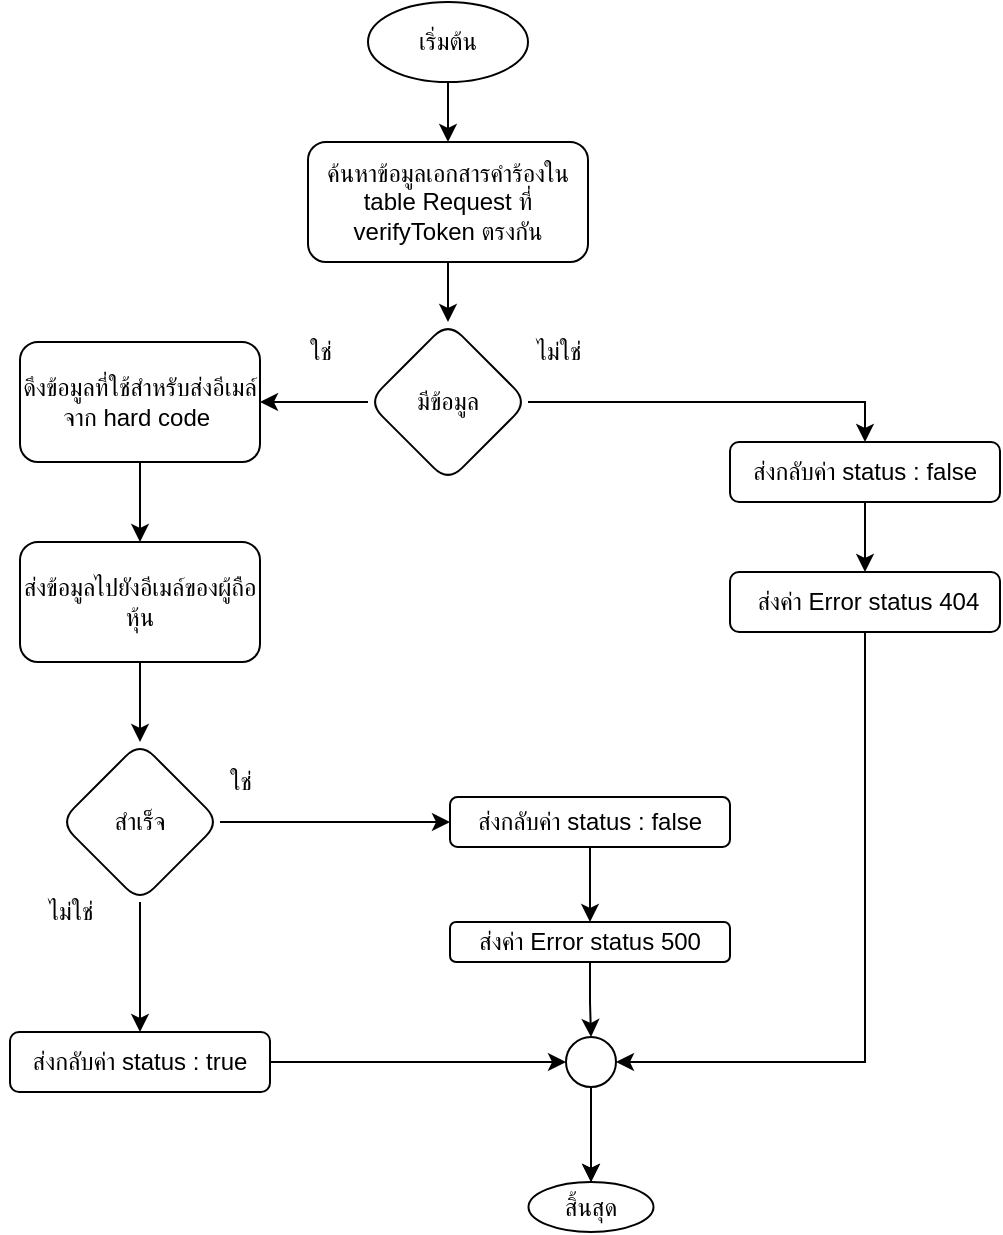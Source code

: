 <mxfile version="20.2.8" type="github">
  <diagram id="J5CXNunvpbEk2Il5hcfe" name="หน้า-1">
    <mxGraphModel dx="1783" dy="921" grid="1" gridSize="10" guides="1" tooltips="1" connect="1" arrows="1" fold="1" page="1" pageScale="1" pageWidth="827" pageHeight="1169" math="0" shadow="0">
      <root>
        <mxCell id="0" />
        <mxCell id="1" parent="0" />
        <mxCell id="_ClHCa8RTqeGYGbrdG_7-5" value="" style="edgeStyle=orthogonalEdgeStyle;rounded=0;orthogonalLoop=1;jettySize=auto;html=1;" parent="1" source="_ClHCa8RTqeGYGbrdG_7-1" target="_ClHCa8RTqeGYGbrdG_7-4" edge="1">
          <mxGeometry relative="1" as="geometry" />
        </mxCell>
        <mxCell id="_ClHCa8RTqeGYGbrdG_7-1" value="เริ่มต้น" style="ellipse;whiteSpace=wrap;html=1;" parent="1" vertex="1">
          <mxGeometry x="374" y="40" width="80" height="40" as="geometry" />
        </mxCell>
        <mxCell id="_ClHCa8RTqeGYGbrdG_7-7" value="" style="edgeStyle=orthogonalEdgeStyle;rounded=0;orthogonalLoop=1;jettySize=auto;html=1;" parent="1" source="_ClHCa8RTqeGYGbrdG_7-4" target="_ClHCa8RTqeGYGbrdG_7-6" edge="1">
          <mxGeometry relative="1" as="geometry" />
        </mxCell>
        <mxCell id="_ClHCa8RTqeGYGbrdG_7-4" value="ค้นหาข้อมูลเอกสารคำร้องใน table Request ที่ verifyToken ตรงกัน" style="rounded=1;whiteSpace=wrap;html=1;" parent="1" vertex="1">
          <mxGeometry x="344" y="110" width="140" height="60" as="geometry" />
        </mxCell>
        <mxCell id="_ClHCa8RTqeGYGbrdG_7-13" value="" style="edgeStyle=orthogonalEdgeStyle;rounded=0;orthogonalLoop=1;jettySize=auto;html=1;" parent="1" source="_ClHCa8RTqeGYGbrdG_7-6" target="_ClHCa8RTqeGYGbrdG_7-12" edge="1">
          <mxGeometry relative="1" as="geometry" />
        </mxCell>
        <mxCell id="_ClHCa8RTqeGYGbrdG_7-25" value="" style="edgeStyle=orthogonalEdgeStyle;rounded=0;orthogonalLoop=1;jettySize=auto;html=1;" parent="1" source="_ClHCa8RTqeGYGbrdG_7-12" target="_ClHCa8RTqeGYGbrdG_7-24" edge="1">
          <mxGeometry relative="1" as="geometry" />
        </mxCell>
        <mxCell id="_ClHCa8RTqeGYGbrdG_7-12" value="ดึงข้อมูลที่ใช้สำหรับส่งอีเมล์จาก hard code&amp;nbsp;" style="whiteSpace=wrap;html=1;rounded=1;" parent="1" vertex="1">
          <mxGeometry x="200" y="210" width="120" height="60" as="geometry" />
        </mxCell>
        <mxCell id="_EXyEH6h7xQQLOxOVk3m-9" style="edgeStyle=orthogonalEdgeStyle;rounded=0;orthogonalLoop=1;jettySize=auto;html=1;entryX=1;entryY=0.5;entryDx=0;entryDy=0;" edge="1" parent="1" source="_ClHCa8RTqeGYGbrdG_7-14" target="_ClHCa8RTqeGYGbrdG_7-19">
          <mxGeometry relative="1" as="geometry">
            <Array as="points">
              <mxPoint x="623" y="570" />
            </Array>
          </mxGeometry>
        </mxCell>
        <mxCell id="_ClHCa8RTqeGYGbrdG_7-14" value="&amp;nbsp;ส่งค่า Error status 404" style="whiteSpace=wrap;html=1;rounded=1;" parent="1" vertex="1">
          <mxGeometry x="555" y="325" width="135" height="30" as="geometry" />
        </mxCell>
        <mxCell id="_EXyEH6h7xQQLOxOVk3m-7" value="" style="edgeStyle=orthogonalEdgeStyle;rounded=0;orthogonalLoop=1;jettySize=auto;html=1;" edge="1" parent="1" source="_ClHCa8RTqeGYGbrdG_7-16" target="_ClHCa8RTqeGYGbrdG_7-14">
          <mxGeometry relative="1" as="geometry" />
        </mxCell>
        <mxCell id="_ClHCa8RTqeGYGbrdG_7-16" value="ส่งกลับค่า status : false" style="whiteSpace=wrap;html=1;rounded=1;" parent="1" vertex="1">
          <mxGeometry x="555" y="260" width="135" height="30" as="geometry" />
        </mxCell>
        <mxCell id="_ClHCa8RTqeGYGbrdG_7-20" value="ใช่" style="text;html=1;align=center;verticalAlign=middle;resizable=0;points=[];autosize=1;strokeColor=none;fillColor=none;" parent="1" vertex="1">
          <mxGeometry x="330" y="200" width="40" height="30" as="geometry" />
        </mxCell>
        <mxCell id="_ClHCa8RTqeGYGbrdG_7-24" value="ส่งข้อมูลไปยังอีเมล์ของผู้ถือหุ้น" style="whiteSpace=wrap;html=1;rounded=1;" parent="1" vertex="1">
          <mxGeometry x="200" y="310" width="120" height="60" as="geometry" />
        </mxCell>
        <mxCell id="_ClHCa8RTqeGYGbrdG_7-31" style="edgeStyle=orthogonalEdgeStyle;rounded=0;orthogonalLoop=1;jettySize=auto;html=1;exitX=1;exitY=0.5;exitDx=0;exitDy=0;" parent="1" source="_ClHCa8RTqeGYGbrdG_7-28" target="_ClHCa8RTqeGYGbrdG_7-19" edge="1">
          <mxGeometry relative="1" as="geometry">
            <Array as="points" />
          </mxGeometry>
        </mxCell>
        <mxCell id="_ClHCa8RTqeGYGbrdG_7-39" value="" style="edgeStyle=orthogonalEdgeStyle;rounded=0;orthogonalLoop=1;jettySize=auto;html=1;" parent="1" source="_ClHCa8RTqeGYGbrdG_7-33" target="_ClHCa8RTqeGYGbrdG_7-38" edge="1">
          <mxGeometry relative="1" as="geometry" />
        </mxCell>
        <mxCell id="_EXyEH6h7xQQLOxOVk3m-11" style="edgeStyle=orthogonalEdgeStyle;rounded=0;orthogonalLoop=1;jettySize=auto;html=1;entryX=0.5;entryY=0;entryDx=0;entryDy=0;" edge="1" parent="1" source="_ClHCa8RTqeGYGbrdG_7-38" target="_ClHCa8RTqeGYGbrdG_7-19">
          <mxGeometry relative="1" as="geometry" />
        </mxCell>
        <mxCell id="_ClHCa8RTqeGYGbrdG_7-38" value="ส่งค่า Error status 500" style="whiteSpace=wrap;html=1;rounded=1;" parent="1" vertex="1">
          <mxGeometry x="415" y="500" width="140" height="20" as="geometry" />
        </mxCell>
        <mxCell id="_EXyEH6h7xQQLOxOVk3m-1" value="" style="group" vertex="1" connectable="0" parent="1">
          <mxGeometry x="374" y="200" width="120" height="80" as="geometry" />
        </mxCell>
        <mxCell id="_ClHCa8RTqeGYGbrdG_7-6" value="มีข้อมูล" style="rhombus;whiteSpace=wrap;html=1;rounded=1;" parent="_EXyEH6h7xQQLOxOVk3m-1" vertex="1">
          <mxGeometry width="80" height="80" as="geometry" />
        </mxCell>
        <mxCell id="_ClHCa8RTqeGYGbrdG_7-10" value="ไม่ใช่" style="text;html=1;align=center;verticalAlign=middle;resizable=0;points=[];autosize=1;strokeColor=none;fillColor=none;" parent="_EXyEH6h7xQQLOxOVk3m-1" vertex="1">
          <mxGeometry x="70" width="50" height="30" as="geometry" />
        </mxCell>
        <mxCell id="_EXyEH6h7xQQLOxOVk3m-5" value="" style="group" vertex="1" connectable="0" parent="1">
          <mxGeometry x="190" y="315" width="140" height="270" as="geometry" />
        </mxCell>
        <mxCell id="_ClHCa8RTqeGYGbrdG_7-26" value="สำเร็จ" style="rhombus;whiteSpace=wrap;html=1;rounded=1;" parent="_EXyEH6h7xQQLOxOVk3m-5" vertex="1">
          <mxGeometry x="30" y="95" width="80" height="80" as="geometry" />
        </mxCell>
        <mxCell id="_ClHCa8RTqeGYGbrdG_7-28" value="ส่งกลับค่า status : true" style="whiteSpace=wrap;html=1;rounded=1;" parent="_EXyEH6h7xQQLOxOVk3m-5" vertex="1">
          <mxGeometry x="5" y="240" width="130" height="30" as="geometry" />
        </mxCell>
        <mxCell id="_ClHCa8RTqeGYGbrdG_7-29" value="" style="edgeStyle=orthogonalEdgeStyle;rounded=0;orthogonalLoop=1;jettySize=auto;html=1;" parent="_EXyEH6h7xQQLOxOVk3m-5" source="_ClHCa8RTqeGYGbrdG_7-26" target="_ClHCa8RTqeGYGbrdG_7-28" edge="1">
          <mxGeometry relative="1" as="geometry" />
        </mxCell>
        <mxCell id="_ClHCa8RTqeGYGbrdG_7-35" value="ไม่ใช่" style="text;html=1;align=center;verticalAlign=middle;resizable=0;points=[];autosize=1;strokeColor=none;fillColor=none;" parent="_EXyEH6h7xQQLOxOVk3m-5" vertex="1">
          <mxGeometry x="10" y="165" width="50" height="30" as="geometry" />
        </mxCell>
        <mxCell id="_ClHCa8RTqeGYGbrdG_7-36" value="ใช่" style="text;html=1;align=center;verticalAlign=middle;resizable=0;points=[];autosize=1;strokeColor=none;fillColor=none;" parent="_EXyEH6h7xQQLOxOVk3m-5" vertex="1">
          <mxGeometry x="100" y="100" width="40" height="30" as="geometry" />
        </mxCell>
        <mxCell id="_ClHCa8RTqeGYGbrdG_7-27" value="" style="edgeStyle=orthogonalEdgeStyle;rounded=0;orthogonalLoop=1;jettySize=auto;html=1;" parent="1" source="_ClHCa8RTqeGYGbrdG_7-24" target="_ClHCa8RTqeGYGbrdG_7-26" edge="1">
          <mxGeometry relative="1" as="geometry" />
        </mxCell>
        <mxCell id="_ClHCa8RTqeGYGbrdG_7-33" value="ส่งกลับค่า status : false" style="whiteSpace=wrap;html=1;rounded=1;" parent="1" vertex="1">
          <mxGeometry x="415" y="437.5" width="140" height="25" as="geometry" />
        </mxCell>
        <mxCell id="_ClHCa8RTqeGYGbrdG_7-34" value="" style="edgeStyle=orthogonalEdgeStyle;rounded=0;orthogonalLoop=1;jettySize=auto;html=1;" parent="1" source="_ClHCa8RTqeGYGbrdG_7-26" target="_ClHCa8RTqeGYGbrdG_7-33" edge="1">
          <mxGeometry relative="1" as="geometry" />
        </mxCell>
        <mxCell id="_EXyEH6h7xQQLOxOVk3m-6" style="edgeStyle=orthogonalEdgeStyle;rounded=0;orthogonalLoop=1;jettySize=auto;html=1;entryX=0.5;entryY=0;entryDx=0;entryDy=0;" edge="1" parent="1" source="_ClHCa8RTqeGYGbrdG_7-6" target="_ClHCa8RTqeGYGbrdG_7-16">
          <mxGeometry relative="1" as="geometry">
            <Array as="points">
              <mxPoint x="623" y="240" />
            </Array>
          </mxGeometry>
        </mxCell>
        <mxCell id="_EXyEH6h7xQQLOxOVk3m-12" value="" style="group" vertex="1" connectable="0" parent="1">
          <mxGeometry x="454.25" y="557.5" width="62.5" height="97.5" as="geometry" />
        </mxCell>
        <mxCell id="_ClHCa8RTqeGYGbrdG_7-19" value="" style="ellipse;whiteSpace=wrap;html=1;aspect=fixed;" parent="_EXyEH6h7xQQLOxOVk3m-12" vertex="1">
          <mxGeometry x="18.75" width="25" height="25" as="geometry" />
        </mxCell>
        <mxCell id="_ClHCa8RTqeGYGbrdG_7-21" value="สิ้นสุด" style="ellipse;whiteSpace=wrap;html=1;" parent="_EXyEH6h7xQQLOxOVk3m-12" vertex="1">
          <mxGeometry y="72.5" width="62.5" height="25" as="geometry" />
        </mxCell>
        <mxCell id="_ClHCa8RTqeGYGbrdG_7-22" value="" style="edgeStyle=orthogonalEdgeStyle;rounded=0;orthogonalLoop=1;jettySize=auto;html=1;" parent="_EXyEH6h7xQQLOxOVk3m-12" source="_ClHCa8RTqeGYGbrdG_7-19" target="_ClHCa8RTqeGYGbrdG_7-21" edge="1">
          <mxGeometry relative="1" as="geometry" />
        </mxCell>
        <mxCell id="_ClHCa8RTqeGYGbrdG_7-23" value="" style="edgeStyle=orthogonalEdgeStyle;rounded=0;orthogonalLoop=1;jettySize=auto;html=1;" parent="_EXyEH6h7xQQLOxOVk3m-12" source="_ClHCa8RTqeGYGbrdG_7-19" target="_ClHCa8RTqeGYGbrdG_7-21" edge="1">
          <mxGeometry relative="1" as="geometry" />
        </mxCell>
      </root>
    </mxGraphModel>
  </diagram>
</mxfile>
